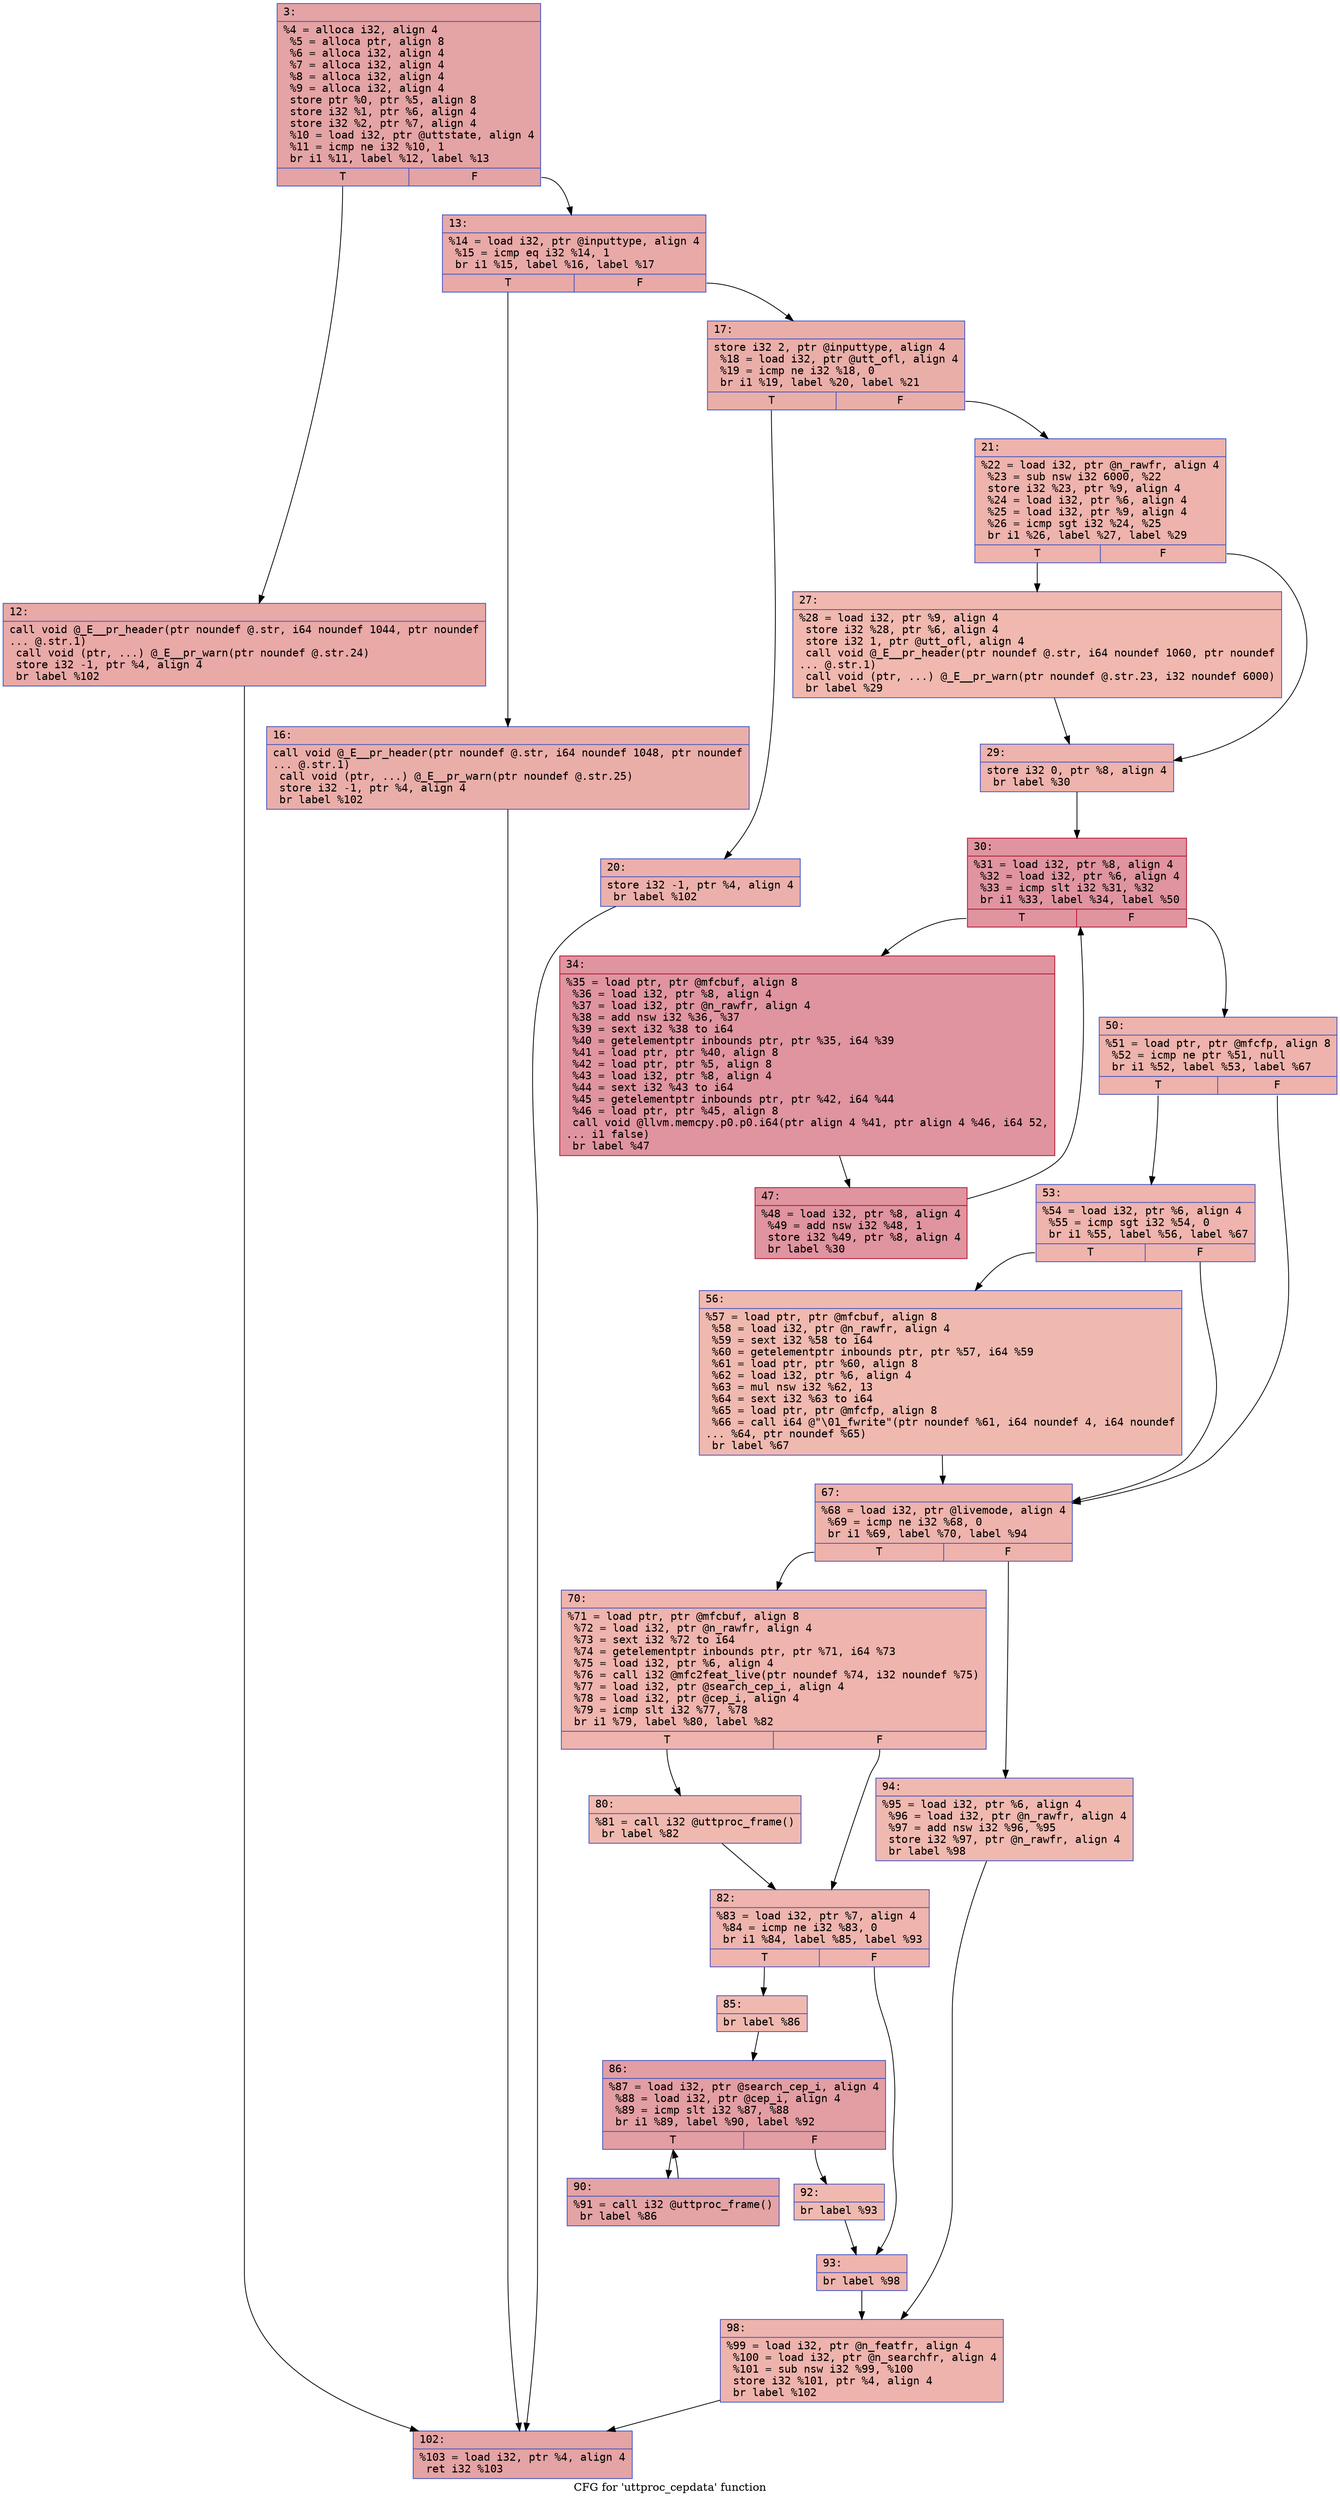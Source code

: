 digraph "CFG for 'uttproc_cepdata' function" {
	label="CFG for 'uttproc_cepdata' function";

	Node0x6000008a5770 [shape=record,color="#3d50c3ff", style=filled, fillcolor="#c32e3170" fontname="Courier",label="{3:\l|  %4 = alloca i32, align 4\l  %5 = alloca ptr, align 8\l  %6 = alloca i32, align 4\l  %7 = alloca i32, align 4\l  %8 = alloca i32, align 4\l  %9 = alloca i32, align 4\l  store ptr %0, ptr %5, align 8\l  store i32 %1, ptr %6, align 4\l  store i32 %2, ptr %7, align 4\l  %10 = load i32, ptr @uttstate, align 4\l  %11 = icmp ne i32 %10, 1\l  br i1 %11, label %12, label %13\l|{<s0>T|<s1>F}}"];
	Node0x6000008a5770:s0 -> Node0x6000008a57c0[tooltip="3 -> 12\nProbability 50.00%" ];
	Node0x6000008a5770:s1 -> Node0x6000008a5810[tooltip="3 -> 13\nProbability 50.00%" ];
	Node0x6000008a57c0 [shape=record,color="#3d50c3ff", style=filled, fillcolor="#ca3b3770" fontname="Courier",label="{12:\l|  call void @_E__pr_header(ptr noundef @.str, i64 noundef 1044, ptr noundef\l... @.str.1)\l  call void (ptr, ...) @_E__pr_warn(ptr noundef @.str.24)\l  store i32 -1, ptr %4, align 4\l  br label %102\l}"];
	Node0x6000008a57c0 -> Node0x6000008a5f90[tooltip="12 -> 102\nProbability 100.00%" ];
	Node0x6000008a5810 [shape=record,color="#3d50c3ff", style=filled, fillcolor="#ca3b3770" fontname="Courier",label="{13:\l|  %14 = load i32, ptr @inputtype, align 4\l  %15 = icmp eq i32 %14, 1\l  br i1 %15, label %16, label %17\l|{<s0>T|<s1>F}}"];
	Node0x6000008a5810:s0 -> Node0x6000008a5860[tooltip="13 -> 16\nProbability 50.00%" ];
	Node0x6000008a5810:s1 -> Node0x6000008a58b0[tooltip="13 -> 17\nProbability 50.00%" ];
	Node0x6000008a5860 [shape=record,color="#3d50c3ff", style=filled, fillcolor="#d0473d70" fontname="Courier",label="{16:\l|  call void @_E__pr_header(ptr noundef @.str, i64 noundef 1048, ptr noundef\l... @.str.1)\l  call void (ptr, ...) @_E__pr_warn(ptr noundef @.str.25)\l  store i32 -1, ptr %4, align 4\l  br label %102\l}"];
	Node0x6000008a5860 -> Node0x6000008a5f90[tooltip="16 -> 102\nProbability 100.00%" ];
	Node0x6000008a58b0 [shape=record,color="#3d50c3ff", style=filled, fillcolor="#d0473d70" fontname="Courier",label="{17:\l|  store i32 2, ptr @inputtype, align 4\l  %18 = load i32, ptr @utt_ofl, align 4\l  %19 = icmp ne i32 %18, 0\l  br i1 %19, label %20, label %21\l|{<s0>T|<s1>F}}"];
	Node0x6000008a58b0:s0 -> Node0x6000008a5900[tooltip="17 -> 20\nProbability 62.50%" ];
	Node0x6000008a58b0:s1 -> Node0x6000008a5950[tooltip="17 -> 21\nProbability 37.50%" ];
	Node0x6000008a5900 [shape=record,color="#3d50c3ff", style=filled, fillcolor="#d24b4070" fontname="Courier",label="{20:\l|  store i32 -1, ptr %4, align 4\l  br label %102\l}"];
	Node0x6000008a5900 -> Node0x6000008a5f90[tooltip="20 -> 102\nProbability 100.00%" ];
	Node0x6000008a5950 [shape=record,color="#3d50c3ff", style=filled, fillcolor="#d6524470" fontname="Courier",label="{21:\l|  %22 = load i32, ptr @n_rawfr, align 4\l  %23 = sub nsw i32 6000, %22\l  store i32 %23, ptr %9, align 4\l  %24 = load i32, ptr %6, align 4\l  %25 = load i32, ptr %9, align 4\l  %26 = icmp sgt i32 %24, %25\l  br i1 %26, label %27, label %29\l|{<s0>T|<s1>F}}"];
	Node0x6000008a5950:s0 -> Node0x6000008a59a0[tooltip="21 -> 27\nProbability 50.00%" ];
	Node0x6000008a5950:s1 -> Node0x6000008a59f0[tooltip="21 -> 29\nProbability 50.00%" ];
	Node0x6000008a59a0 [shape=record,color="#3d50c3ff", style=filled, fillcolor="#dc5d4a70" fontname="Courier",label="{27:\l|  %28 = load i32, ptr %9, align 4\l  store i32 %28, ptr %6, align 4\l  store i32 1, ptr @utt_ofl, align 4\l  call void @_E__pr_header(ptr noundef @.str, i64 noundef 1060, ptr noundef\l... @.str.1)\l  call void (ptr, ...) @_E__pr_warn(ptr noundef @.str.23, i32 noundef 6000)\l  br label %29\l}"];
	Node0x6000008a59a0 -> Node0x6000008a59f0[tooltip="27 -> 29\nProbability 100.00%" ];
	Node0x6000008a59f0 [shape=record,color="#3d50c3ff", style=filled, fillcolor="#d6524470" fontname="Courier",label="{29:\l|  store i32 0, ptr %8, align 4\l  br label %30\l}"];
	Node0x6000008a59f0 -> Node0x6000008a5a40[tooltip="29 -> 30\nProbability 100.00%" ];
	Node0x6000008a5a40 [shape=record,color="#b70d28ff", style=filled, fillcolor="#b70d2870" fontname="Courier",label="{30:\l|  %31 = load i32, ptr %8, align 4\l  %32 = load i32, ptr %6, align 4\l  %33 = icmp slt i32 %31, %32\l  br i1 %33, label %34, label %50\l|{<s0>T|<s1>F}}"];
	Node0x6000008a5a40:s0 -> Node0x6000008a5a90[tooltip="30 -> 34\nProbability 96.88%" ];
	Node0x6000008a5a40:s1 -> Node0x6000008a5b30[tooltip="30 -> 50\nProbability 3.12%" ];
	Node0x6000008a5a90 [shape=record,color="#b70d28ff", style=filled, fillcolor="#b70d2870" fontname="Courier",label="{34:\l|  %35 = load ptr, ptr @mfcbuf, align 8\l  %36 = load i32, ptr %8, align 4\l  %37 = load i32, ptr @n_rawfr, align 4\l  %38 = add nsw i32 %36, %37\l  %39 = sext i32 %38 to i64\l  %40 = getelementptr inbounds ptr, ptr %35, i64 %39\l  %41 = load ptr, ptr %40, align 8\l  %42 = load ptr, ptr %5, align 8\l  %43 = load i32, ptr %8, align 4\l  %44 = sext i32 %43 to i64\l  %45 = getelementptr inbounds ptr, ptr %42, i64 %44\l  %46 = load ptr, ptr %45, align 8\l  call void @llvm.memcpy.p0.p0.i64(ptr align 4 %41, ptr align 4 %46, i64 52,\l... i1 false)\l  br label %47\l}"];
	Node0x6000008a5a90 -> Node0x6000008a5ae0[tooltip="34 -> 47\nProbability 100.00%" ];
	Node0x6000008a5ae0 [shape=record,color="#b70d28ff", style=filled, fillcolor="#b70d2870" fontname="Courier",label="{47:\l|  %48 = load i32, ptr %8, align 4\l  %49 = add nsw i32 %48, 1\l  store i32 %49, ptr %8, align 4\l  br label %30\l}"];
	Node0x6000008a5ae0 -> Node0x6000008a5a40[tooltip="47 -> 30\nProbability 100.00%" ];
	Node0x6000008a5b30 [shape=record,color="#3d50c3ff", style=filled, fillcolor="#d6524470" fontname="Courier",label="{50:\l|  %51 = load ptr, ptr @mfcfp, align 8\l  %52 = icmp ne ptr %51, null\l  br i1 %52, label %53, label %67\l|{<s0>T|<s1>F}}"];
	Node0x6000008a5b30:s0 -> Node0x6000008a5b80[tooltip="50 -> 53\nProbability 62.50%" ];
	Node0x6000008a5b30:s1 -> Node0x6000008a5c20[tooltip="50 -> 67\nProbability 37.50%" ];
	Node0x6000008a5b80 [shape=record,color="#3d50c3ff", style=filled, fillcolor="#d8564670" fontname="Courier",label="{53:\l|  %54 = load i32, ptr %6, align 4\l  %55 = icmp sgt i32 %54, 0\l  br i1 %55, label %56, label %67\l|{<s0>T|<s1>F}}"];
	Node0x6000008a5b80:s0 -> Node0x6000008a5bd0[tooltip="53 -> 56\nProbability 62.50%" ];
	Node0x6000008a5b80:s1 -> Node0x6000008a5c20[tooltip="53 -> 67\nProbability 37.50%" ];
	Node0x6000008a5bd0 [shape=record,color="#3d50c3ff", style=filled, fillcolor="#de614d70" fontname="Courier",label="{56:\l|  %57 = load ptr, ptr @mfcbuf, align 8\l  %58 = load i32, ptr @n_rawfr, align 4\l  %59 = sext i32 %58 to i64\l  %60 = getelementptr inbounds ptr, ptr %57, i64 %59\l  %61 = load ptr, ptr %60, align 8\l  %62 = load i32, ptr %6, align 4\l  %63 = mul nsw i32 %62, 13\l  %64 = sext i32 %63 to i64\l  %65 = load ptr, ptr @mfcfp, align 8\l  %66 = call i64 @\"\\01_fwrite\"(ptr noundef %61, i64 noundef 4, i64 noundef\l... %64, ptr noundef %65)\l  br label %67\l}"];
	Node0x6000008a5bd0 -> Node0x6000008a5c20[tooltip="56 -> 67\nProbability 100.00%" ];
	Node0x6000008a5c20 [shape=record,color="#3d50c3ff", style=filled, fillcolor="#d6524470" fontname="Courier",label="{67:\l|  %68 = load i32, ptr @livemode, align 4\l  %69 = icmp ne i32 %68, 0\l  br i1 %69, label %70, label %94\l|{<s0>T|<s1>F}}"];
	Node0x6000008a5c20:s0 -> Node0x6000008a5c70[tooltip="67 -> 70\nProbability 62.50%" ];
	Node0x6000008a5c20:s1 -> Node0x6000008a5ef0[tooltip="67 -> 94\nProbability 37.50%" ];
	Node0x6000008a5c70 [shape=record,color="#3d50c3ff", style=filled, fillcolor="#d8564670" fontname="Courier",label="{70:\l|  %71 = load ptr, ptr @mfcbuf, align 8\l  %72 = load i32, ptr @n_rawfr, align 4\l  %73 = sext i32 %72 to i64\l  %74 = getelementptr inbounds ptr, ptr %71, i64 %73\l  %75 = load i32, ptr %6, align 4\l  %76 = call i32 @mfc2feat_live(ptr noundef %74, i32 noundef %75)\l  %77 = load i32, ptr @search_cep_i, align 4\l  %78 = load i32, ptr @cep_i, align 4\l  %79 = icmp slt i32 %77, %78\l  br i1 %79, label %80, label %82\l|{<s0>T|<s1>F}}"];
	Node0x6000008a5c70:s0 -> Node0x6000008a5cc0[tooltip="70 -> 80\nProbability 50.00%" ];
	Node0x6000008a5c70:s1 -> Node0x6000008a5d10[tooltip="70 -> 82\nProbability 50.00%" ];
	Node0x6000008a5cc0 [shape=record,color="#3d50c3ff", style=filled, fillcolor="#de614d70" fontname="Courier",label="{80:\l|  %81 = call i32 @uttproc_frame()\l  br label %82\l}"];
	Node0x6000008a5cc0 -> Node0x6000008a5d10[tooltip="80 -> 82\nProbability 100.00%" ];
	Node0x6000008a5d10 [shape=record,color="#3d50c3ff", style=filled, fillcolor="#d8564670" fontname="Courier",label="{82:\l|  %83 = load i32, ptr %7, align 4\l  %84 = icmp ne i32 %83, 0\l  br i1 %84, label %85, label %93\l|{<s0>T|<s1>F}}"];
	Node0x6000008a5d10:s0 -> Node0x6000008a5d60[tooltip="82 -> 85\nProbability 62.50%" ];
	Node0x6000008a5d10:s1 -> Node0x6000008a5ea0[tooltip="82 -> 93\nProbability 37.50%" ];
	Node0x6000008a5d60 [shape=record,color="#3d50c3ff", style=filled, fillcolor="#de614d70" fontname="Courier",label="{85:\l|  br label %86\l}"];
	Node0x6000008a5d60 -> Node0x6000008a5db0[tooltip="85 -> 86\nProbability 100.00%" ];
	Node0x6000008a5db0 [shape=record,color="#3d50c3ff", style=filled, fillcolor="#be242e70" fontname="Courier",label="{86:\l|  %87 = load i32, ptr @search_cep_i, align 4\l  %88 = load i32, ptr @cep_i, align 4\l  %89 = icmp slt i32 %87, %88\l  br i1 %89, label %90, label %92\l|{<s0>T|<s1>F}}"];
	Node0x6000008a5db0:s0 -> Node0x6000008a5e00[tooltip="86 -> 90\nProbability 96.88%" ];
	Node0x6000008a5db0:s1 -> Node0x6000008a5e50[tooltip="86 -> 92\nProbability 3.12%" ];
	Node0x6000008a5e00 [shape=record,color="#3d50c3ff", style=filled, fillcolor="#c32e3170" fontname="Courier",label="{90:\l|  %91 = call i32 @uttproc_frame()\l  br label %86\l}"];
	Node0x6000008a5e00 -> Node0x6000008a5db0[tooltip="90 -> 86\nProbability 100.00%" ];
	Node0x6000008a5e50 [shape=record,color="#3d50c3ff", style=filled, fillcolor="#de614d70" fontname="Courier",label="{92:\l|  br label %93\l}"];
	Node0x6000008a5e50 -> Node0x6000008a5ea0[tooltip="92 -> 93\nProbability 100.00%" ];
	Node0x6000008a5ea0 [shape=record,color="#3d50c3ff", style=filled, fillcolor="#d8564670" fontname="Courier",label="{93:\l|  br label %98\l}"];
	Node0x6000008a5ea0 -> Node0x6000008a5f40[tooltip="93 -> 98\nProbability 100.00%" ];
	Node0x6000008a5ef0 [shape=record,color="#3d50c3ff", style=filled, fillcolor="#de614d70" fontname="Courier",label="{94:\l|  %95 = load i32, ptr %6, align 4\l  %96 = load i32, ptr @n_rawfr, align 4\l  %97 = add nsw i32 %96, %95\l  store i32 %97, ptr @n_rawfr, align 4\l  br label %98\l}"];
	Node0x6000008a5ef0 -> Node0x6000008a5f40[tooltip="94 -> 98\nProbability 100.00%" ];
	Node0x6000008a5f40 [shape=record,color="#3d50c3ff", style=filled, fillcolor="#d6524470" fontname="Courier",label="{98:\l|  %99 = load i32, ptr @n_featfr, align 4\l  %100 = load i32, ptr @n_searchfr, align 4\l  %101 = sub nsw i32 %99, %100\l  store i32 %101, ptr %4, align 4\l  br label %102\l}"];
	Node0x6000008a5f40 -> Node0x6000008a5f90[tooltip="98 -> 102\nProbability 100.00%" ];
	Node0x6000008a5f90 [shape=record,color="#3d50c3ff", style=filled, fillcolor="#c32e3170" fontname="Courier",label="{102:\l|  %103 = load i32, ptr %4, align 4\l  ret i32 %103\l}"];
}
